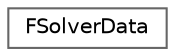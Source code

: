 digraph "Graphical Class Hierarchy"
{
 // INTERACTIVE_SVG=YES
 // LATEX_PDF_SIZE
  bgcolor="transparent";
  edge [fontname=Helvetica,fontsize=10,labelfontname=Helvetica,labelfontsize=10];
  node [fontname=Helvetica,fontsize=10,shape=box,height=0.2,width=0.4];
  rankdir="LR";
  Node0 [id="Node000000",label="FSolverData",height=0.2,width=0.4,color="grey40", fillcolor="white", style="filled",URL="$d8/d91/structFSolverData.html",tooltip=" "];
}
